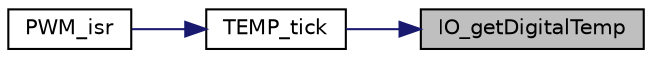digraph "IO_getDigitalTemp"
{
 // LATEX_PDF_SIZE
  edge [fontname="Helvetica",fontsize="10",labelfontname="Helvetica",labelfontsize="10"];
  node [fontname="Helvetica",fontsize="10",shape=record];
  rankdir="RL";
  Node1 [label="IO_getDigitalTemp",height=0.2,width=0.4,color="black", fillcolor="grey75", style="filled", fontcolor="black",tooltip=" "];
  Node1 -> Node2 [dir="back",color="midnightblue",fontsize="10",style="solid"];
  Node2 [label="TEMP_tick",height=0.2,width=0.4,color="black", fillcolor="white", style="filled",URL="$temp_8h.html#a136f0b8a05f4faa1955562a9862791b6",tooltip=" "];
  Node2 -> Node3 [dir="back",color="midnightblue",fontsize="10",style="solid"];
  Node3 [label="PWM_isr",height=0.2,width=0.4,color="black", fillcolor="white", style="filled",URL="$pwm_8h.html#a6abc946e40a86c52f2c86095e783c5c1",tooltip=" "];
}
